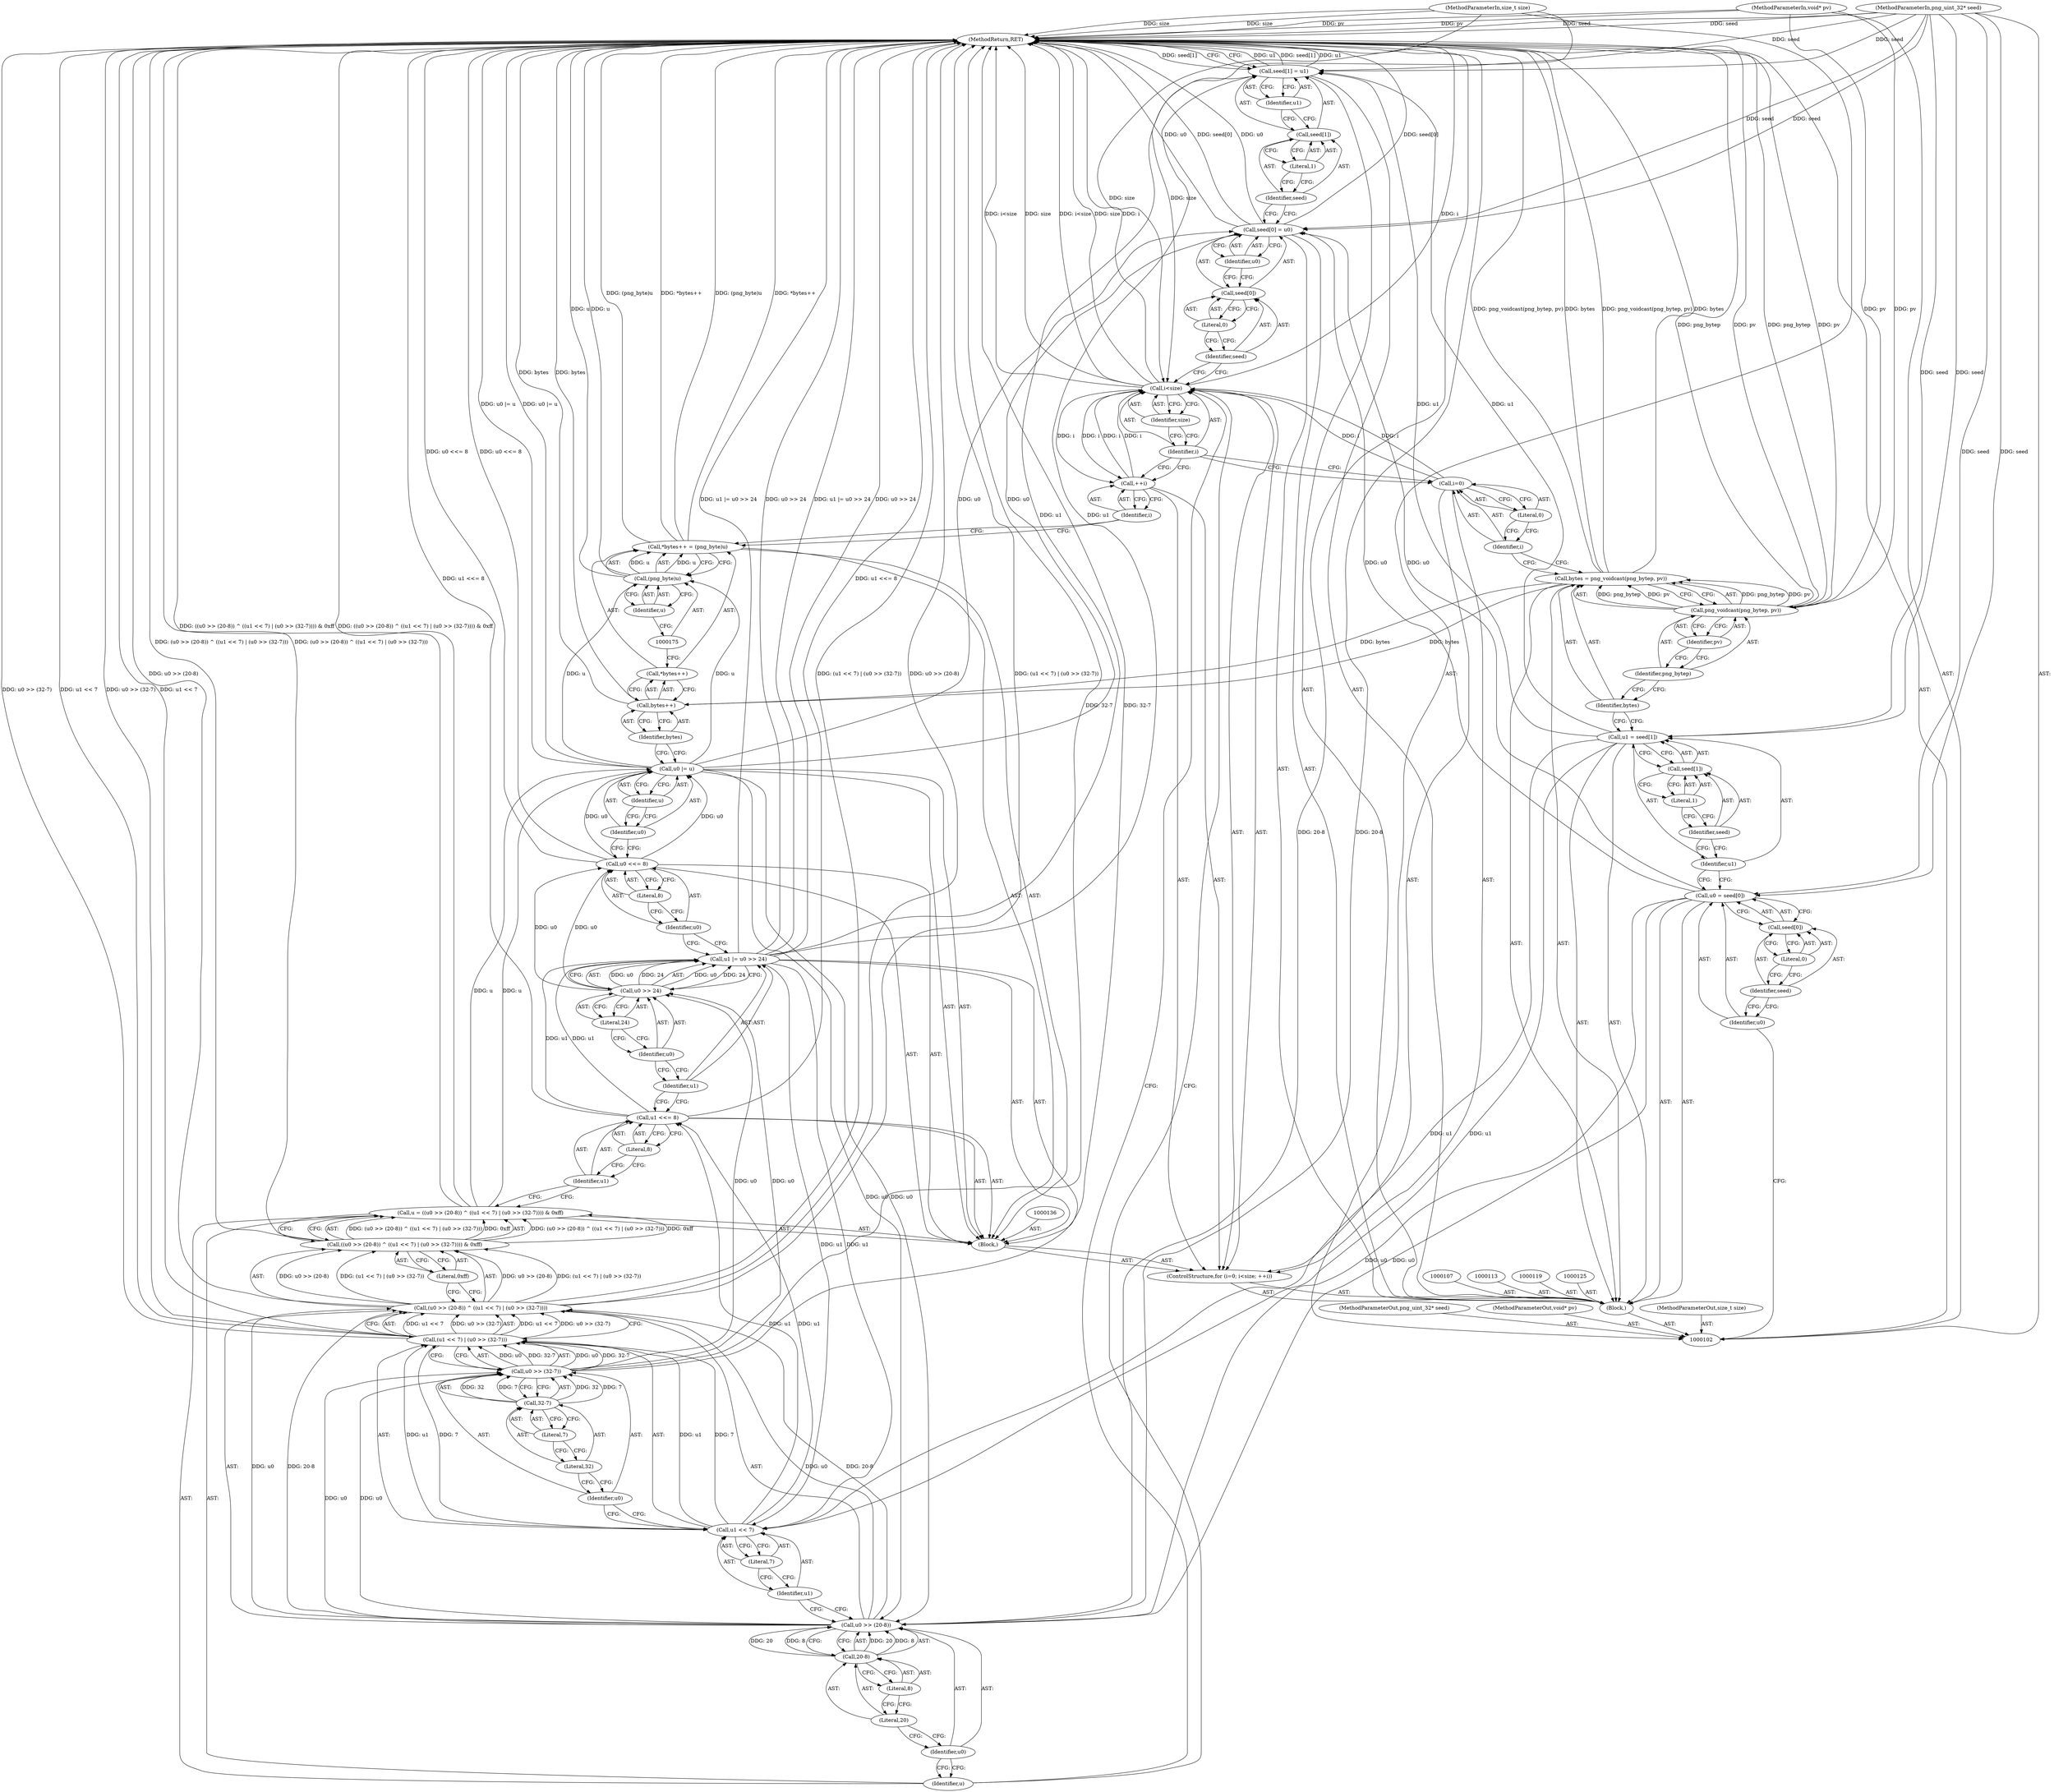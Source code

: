 digraph "1_Android_9d4853418ab2f754c2b63e091c29c5529b8b86ca_170" {
"1000187" [label="(MethodReturn,RET)"];
"1000103" [label="(MethodParameterIn,png_uint_32* seed)"];
"1000270" [label="(MethodParameterOut,png_uint_32* seed)"];
"1000104" [label="(MethodParameterIn,void* pv)"];
"1000271" [label="(MethodParameterOut,void* pv)"];
"1000105" [label="(MethodParameterIn,size_t size)"];
"1000272" [label="(MethodParameterOut,size_t size)"];
"1000126" [label="(ControlStructure,for (i=0; i<size; ++i))"];
"1000130" [label="(Call,i<size)"];
"1000131" [label="(Identifier,i)"];
"1000132" [label="(Identifier,size)"];
"1000133" [label="(Call,++i)"];
"1000134" [label="(Identifier,i)"];
"1000127" [label="(Call,i=0)"];
"1000128" [label="(Identifier,i)"];
"1000129" [label="(Literal,0)"];
"1000137" [label="(Call,u = ((u0 >> (20-8)) ^ ((u1 << 7) | (u0 >> (32-7)))) & 0xff)"];
"1000138" [label="(Identifier,u)"];
"1000139" [label="(Call,((u0 >> (20-8)) ^ ((u1 << 7) | (u0 >> (32-7)))) & 0xff)"];
"1000140" [label="(Call,(u0 >> (20-8)) ^ ((u1 << 7) | (u0 >> (32-7))))"];
"1000141" [label="(Call,u0 >> (20-8))"];
"1000142" [label="(Identifier,u0)"];
"1000143" [label="(Call,20-8)"];
"1000144" [label="(Literal,20)"];
"1000145" [label="(Literal,8)"];
"1000146" [label="(Call,(u1 << 7) | (u0 >> (32-7)))"];
"1000147" [label="(Call,u1 << 7)"];
"1000148" [label="(Identifier,u1)"];
"1000149" [label="(Literal,7)"];
"1000150" [label="(Call,u0 >> (32-7))"];
"1000151" [label="(Identifier,u0)"];
"1000135" [label="(Block,)"];
"1000152" [label="(Call,32-7)"];
"1000153" [label="(Literal,32)"];
"1000154" [label="(Literal,7)"];
"1000155" [label="(Literal,0xff)"];
"1000158" [label="(Literal,8)"];
"1000156" [label="(Call,u1 <<= 8)"];
"1000157" [label="(Identifier,u1)"];
"1000161" [label="(Call,u0 >> 24)"];
"1000162" [label="(Identifier,u0)"];
"1000163" [label="(Literal,24)"];
"1000159" [label="(Call,u1 |= u0 >> 24)"];
"1000160" [label="(Identifier,u1)"];
"1000166" [label="(Literal,8)"];
"1000164" [label="(Call,u0 <<= 8)"];
"1000165" [label="(Identifier,u0)"];
"1000169" [label="(Identifier,u)"];
"1000167" [label="(Call,u0 |= u)"];
"1000168" [label="(Identifier,u0)"];
"1000170" [label="(Call,*bytes++ = (png_byte)u)"];
"1000171" [label="(Call,*bytes++)"];
"1000174" [label="(Call,(png_byte)u)"];
"1000172" [label="(Call,bytes++)"];
"1000173" [label="(Identifier,bytes)"];
"1000176" [label="(Identifier,u)"];
"1000106" [label="(Block,)"];
"1000181" [label="(Identifier,u0)"];
"1000177" [label="(Call,seed[0] = u0)"];
"1000178" [label="(Call,seed[0])"];
"1000179" [label="(Identifier,seed)"];
"1000180" [label="(Literal,0)"];
"1000186" [label="(Identifier,u1)"];
"1000182" [label="(Call,seed[1] = u1)"];
"1000183" [label="(Call,seed[1])"];
"1000184" [label="(Identifier,seed)"];
"1000185" [label="(Literal,1)"];
"1000108" [label="(Call,u0 = seed[0])"];
"1000109" [label="(Identifier,u0)"];
"1000110" [label="(Call,seed[0])"];
"1000111" [label="(Identifier,seed)"];
"1000112" [label="(Literal,0)"];
"1000114" [label="(Call,u1 = seed[1])"];
"1000115" [label="(Identifier,u1)"];
"1000116" [label="(Call,seed[1])"];
"1000117" [label="(Identifier,seed)"];
"1000118" [label="(Literal,1)"];
"1000120" [label="(Call,bytes = png_voidcast(png_bytep, pv))"];
"1000121" [label="(Identifier,bytes)"];
"1000122" [label="(Call,png_voidcast(png_bytep, pv))"];
"1000123" [label="(Identifier,png_bytep)"];
"1000124" [label="(Identifier,pv)"];
"1000187" -> "1000102"  [label="AST: "];
"1000187" -> "1000182"  [label="CFG: "];
"1000104" -> "1000187"  [label="DDG: pv"];
"1000105" -> "1000187"  [label="DDG: size"];
"1000177" -> "1000187"  [label="DDG: u0"];
"1000177" -> "1000187"  [label="DDG: seed[0]"];
"1000120" -> "1000187"  [label="DDG: bytes"];
"1000120" -> "1000187"  [label="DDG: png_voidcast(png_bytep, pv)"];
"1000174" -> "1000187"  [label="DDG: u"];
"1000156" -> "1000187"  [label="DDG: u1 <<= 8"];
"1000140" -> "1000187"  [label="DDG: (u1 << 7) | (u0 >> (32-7))"];
"1000140" -> "1000187"  [label="DDG: u0 >> (20-8)"];
"1000159" -> "1000187"  [label="DDG: u1 |= u0 >> 24"];
"1000159" -> "1000187"  [label="DDG: u0 >> 24"];
"1000130" -> "1000187"  [label="DDG: i<size"];
"1000130" -> "1000187"  [label="DDG: size"];
"1000130" -> "1000187"  [label="DDG: i"];
"1000164" -> "1000187"  [label="DDG: u0 <<= 8"];
"1000182" -> "1000187"  [label="DDG: u1"];
"1000182" -> "1000187"  [label="DDG: seed[1]"];
"1000122" -> "1000187"  [label="DDG: png_bytep"];
"1000122" -> "1000187"  [label="DDG: pv"];
"1000137" -> "1000187"  [label="DDG: ((u0 >> (20-8)) ^ ((u1 << 7) | (u0 >> (32-7)))) & 0xff"];
"1000139" -> "1000187"  [label="DDG: (u0 >> (20-8)) ^ ((u1 << 7) | (u0 >> (32-7)))"];
"1000150" -> "1000187"  [label="DDG: 32-7"];
"1000103" -> "1000187"  [label="DDG: seed"];
"1000167" -> "1000187"  [label="DDG: u0 |= u"];
"1000172" -> "1000187"  [label="DDG: bytes"];
"1000141" -> "1000187"  [label="DDG: 20-8"];
"1000170" -> "1000187"  [label="DDG: *bytes++"];
"1000170" -> "1000187"  [label="DDG: (png_byte)u"];
"1000146" -> "1000187"  [label="DDG: u0 >> (32-7)"];
"1000146" -> "1000187"  [label="DDG: u1 << 7"];
"1000103" -> "1000102"  [label="AST: "];
"1000103" -> "1000187"  [label="DDG: seed"];
"1000103" -> "1000108"  [label="DDG: seed"];
"1000103" -> "1000114"  [label="DDG: seed"];
"1000103" -> "1000177"  [label="DDG: seed"];
"1000103" -> "1000182"  [label="DDG: seed"];
"1000270" -> "1000102"  [label="AST: "];
"1000104" -> "1000102"  [label="AST: "];
"1000104" -> "1000187"  [label="DDG: pv"];
"1000104" -> "1000122"  [label="DDG: pv"];
"1000271" -> "1000102"  [label="AST: "];
"1000105" -> "1000102"  [label="AST: "];
"1000105" -> "1000187"  [label="DDG: size"];
"1000105" -> "1000130"  [label="DDG: size"];
"1000272" -> "1000102"  [label="AST: "];
"1000126" -> "1000106"  [label="AST: "];
"1000127" -> "1000126"  [label="AST: "];
"1000130" -> "1000126"  [label="AST: "];
"1000133" -> "1000126"  [label="AST: "];
"1000135" -> "1000126"  [label="AST: "];
"1000130" -> "1000126"  [label="AST: "];
"1000130" -> "1000132"  [label="CFG: "];
"1000131" -> "1000130"  [label="AST: "];
"1000132" -> "1000130"  [label="AST: "];
"1000138" -> "1000130"  [label="CFG: "];
"1000179" -> "1000130"  [label="CFG: "];
"1000130" -> "1000187"  [label="DDG: i<size"];
"1000130" -> "1000187"  [label="DDG: size"];
"1000130" -> "1000187"  [label="DDG: i"];
"1000133" -> "1000130"  [label="DDG: i"];
"1000127" -> "1000130"  [label="DDG: i"];
"1000105" -> "1000130"  [label="DDG: size"];
"1000130" -> "1000133"  [label="DDG: i"];
"1000131" -> "1000130"  [label="AST: "];
"1000131" -> "1000127"  [label="CFG: "];
"1000131" -> "1000133"  [label="CFG: "];
"1000132" -> "1000131"  [label="CFG: "];
"1000132" -> "1000130"  [label="AST: "];
"1000132" -> "1000131"  [label="CFG: "];
"1000130" -> "1000132"  [label="CFG: "];
"1000133" -> "1000126"  [label="AST: "];
"1000133" -> "1000134"  [label="CFG: "];
"1000134" -> "1000133"  [label="AST: "];
"1000131" -> "1000133"  [label="CFG: "];
"1000133" -> "1000130"  [label="DDG: i"];
"1000130" -> "1000133"  [label="DDG: i"];
"1000134" -> "1000133"  [label="AST: "];
"1000134" -> "1000170"  [label="CFG: "];
"1000133" -> "1000134"  [label="CFG: "];
"1000127" -> "1000126"  [label="AST: "];
"1000127" -> "1000129"  [label="CFG: "];
"1000128" -> "1000127"  [label="AST: "];
"1000129" -> "1000127"  [label="AST: "];
"1000131" -> "1000127"  [label="CFG: "];
"1000127" -> "1000130"  [label="DDG: i"];
"1000128" -> "1000127"  [label="AST: "];
"1000128" -> "1000120"  [label="CFG: "];
"1000129" -> "1000128"  [label="CFG: "];
"1000129" -> "1000127"  [label="AST: "];
"1000129" -> "1000128"  [label="CFG: "];
"1000127" -> "1000129"  [label="CFG: "];
"1000137" -> "1000135"  [label="AST: "];
"1000137" -> "1000139"  [label="CFG: "];
"1000138" -> "1000137"  [label="AST: "];
"1000139" -> "1000137"  [label="AST: "];
"1000157" -> "1000137"  [label="CFG: "];
"1000137" -> "1000187"  [label="DDG: ((u0 >> (20-8)) ^ ((u1 << 7) | (u0 >> (32-7)))) & 0xff"];
"1000139" -> "1000137"  [label="DDG: (u0 >> (20-8)) ^ ((u1 << 7) | (u0 >> (32-7)))"];
"1000139" -> "1000137"  [label="DDG: 0xff"];
"1000137" -> "1000167"  [label="DDG: u"];
"1000138" -> "1000137"  [label="AST: "];
"1000138" -> "1000130"  [label="CFG: "];
"1000142" -> "1000138"  [label="CFG: "];
"1000139" -> "1000137"  [label="AST: "];
"1000139" -> "1000155"  [label="CFG: "];
"1000140" -> "1000139"  [label="AST: "];
"1000155" -> "1000139"  [label="AST: "];
"1000137" -> "1000139"  [label="CFG: "];
"1000139" -> "1000187"  [label="DDG: (u0 >> (20-8)) ^ ((u1 << 7) | (u0 >> (32-7)))"];
"1000139" -> "1000137"  [label="DDG: (u0 >> (20-8)) ^ ((u1 << 7) | (u0 >> (32-7)))"];
"1000139" -> "1000137"  [label="DDG: 0xff"];
"1000140" -> "1000139"  [label="DDG: u0 >> (20-8)"];
"1000140" -> "1000139"  [label="DDG: (u1 << 7) | (u0 >> (32-7))"];
"1000140" -> "1000139"  [label="AST: "];
"1000140" -> "1000146"  [label="CFG: "];
"1000141" -> "1000140"  [label="AST: "];
"1000146" -> "1000140"  [label="AST: "];
"1000155" -> "1000140"  [label="CFG: "];
"1000140" -> "1000187"  [label="DDG: (u1 << 7) | (u0 >> (32-7))"];
"1000140" -> "1000187"  [label="DDG: u0 >> (20-8)"];
"1000140" -> "1000139"  [label="DDG: u0 >> (20-8)"];
"1000140" -> "1000139"  [label="DDG: (u1 << 7) | (u0 >> (32-7))"];
"1000141" -> "1000140"  [label="DDG: u0"];
"1000141" -> "1000140"  [label="DDG: 20-8"];
"1000146" -> "1000140"  [label="DDG: u1 << 7"];
"1000146" -> "1000140"  [label="DDG: u0 >> (32-7)"];
"1000141" -> "1000140"  [label="AST: "];
"1000141" -> "1000143"  [label="CFG: "];
"1000142" -> "1000141"  [label="AST: "];
"1000143" -> "1000141"  [label="AST: "];
"1000148" -> "1000141"  [label="CFG: "];
"1000141" -> "1000187"  [label="DDG: 20-8"];
"1000141" -> "1000140"  [label="DDG: u0"];
"1000141" -> "1000140"  [label="DDG: 20-8"];
"1000167" -> "1000141"  [label="DDG: u0"];
"1000108" -> "1000141"  [label="DDG: u0"];
"1000143" -> "1000141"  [label="DDG: 20"];
"1000143" -> "1000141"  [label="DDG: 8"];
"1000141" -> "1000150"  [label="DDG: u0"];
"1000142" -> "1000141"  [label="AST: "];
"1000142" -> "1000138"  [label="CFG: "];
"1000144" -> "1000142"  [label="CFG: "];
"1000143" -> "1000141"  [label="AST: "];
"1000143" -> "1000145"  [label="CFG: "];
"1000144" -> "1000143"  [label="AST: "];
"1000145" -> "1000143"  [label="AST: "];
"1000141" -> "1000143"  [label="CFG: "];
"1000143" -> "1000141"  [label="DDG: 20"];
"1000143" -> "1000141"  [label="DDG: 8"];
"1000144" -> "1000143"  [label="AST: "];
"1000144" -> "1000142"  [label="CFG: "];
"1000145" -> "1000144"  [label="CFG: "];
"1000145" -> "1000143"  [label="AST: "];
"1000145" -> "1000144"  [label="CFG: "];
"1000143" -> "1000145"  [label="CFG: "];
"1000146" -> "1000140"  [label="AST: "];
"1000146" -> "1000150"  [label="CFG: "];
"1000147" -> "1000146"  [label="AST: "];
"1000150" -> "1000146"  [label="AST: "];
"1000140" -> "1000146"  [label="CFG: "];
"1000146" -> "1000187"  [label="DDG: u0 >> (32-7)"];
"1000146" -> "1000187"  [label="DDG: u1 << 7"];
"1000146" -> "1000140"  [label="DDG: u1 << 7"];
"1000146" -> "1000140"  [label="DDG: u0 >> (32-7)"];
"1000147" -> "1000146"  [label="DDG: u1"];
"1000147" -> "1000146"  [label="DDG: 7"];
"1000150" -> "1000146"  [label="DDG: u0"];
"1000150" -> "1000146"  [label="DDG: 32-7"];
"1000147" -> "1000146"  [label="AST: "];
"1000147" -> "1000149"  [label="CFG: "];
"1000148" -> "1000147"  [label="AST: "];
"1000149" -> "1000147"  [label="AST: "];
"1000151" -> "1000147"  [label="CFG: "];
"1000147" -> "1000146"  [label="DDG: u1"];
"1000147" -> "1000146"  [label="DDG: 7"];
"1000159" -> "1000147"  [label="DDG: u1"];
"1000114" -> "1000147"  [label="DDG: u1"];
"1000147" -> "1000156"  [label="DDG: u1"];
"1000148" -> "1000147"  [label="AST: "];
"1000148" -> "1000141"  [label="CFG: "];
"1000149" -> "1000148"  [label="CFG: "];
"1000149" -> "1000147"  [label="AST: "];
"1000149" -> "1000148"  [label="CFG: "];
"1000147" -> "1000149"  [label="CFG: "];
"1000150" -> "1000146"  [label="AST: "];
"1000150" -> "1000152"  [label="CFG: "];
"1000151" -> "1000150"  [label="AST: "];
"1000152" -> "1000150"  [label="AST: "];
"1000146" -> "1000150"  [label="CFG: "];
"1000150" -> "1000187"  [label="DDG: 32-7"];
"1000150" -> "1000146"  [label="DDG: u0"];
"1000150" -> "1000146"  [label="DDG: 32-7"];
"1000141" -> "1000150"  [label="DDG: u0"];
"1000152" -> "1000150"  [label="DDG: 32"];
"1000152" -> "1000150"  [label="DDG: 7"];
"1000150" -> "1000161"  [label="DDG: u0"];
"1000151" -> "1000150"  [label="AST: "];
"1000151" -> "1000147"  [label="CFG: "];
"1000153" -> "1000151"  [label="CFG: "];
"1000135" -> "1000126"  [label="AST: "];
"1000136" -> "1000135"  [label="AST: "];
"1000137" -> "1000135"  [label="AST: "];
"1000156" -> "1000135"  [label="AST: "];
"1000159" -> "1000135"  [label="AST: "];
"1000164" -> "1000135"  [label="AST: "];
"1000167" -> "1000135"  [label="AST: "];
"1000170" -> "1000135"  [label="AST: "];
"1000152" -> "1000150"  [label="AST: "];
"1000152" -> "1000154"  [label="CFG: "];
"1000153" -> "1000152"  [label="AST: "];
"1000154" -> "1000152"  [label="AST: "];
"1000150" -> "1000152"  [label="CFG: "];
"1000152" -> "1000150"  [label="DDG: 32"];
"1000152" -> "1000150"  [label="DDG: 7"];
"1000153" -> "1000152"  [label="AST: "];
"1000153" -> "1000151"  [label="CFG: "];
"1000154" -> "1000153"  [label="CFG: "];
"1000154" -> "1000152"  [label="AST: "];
"1000154" -> "1000153"  [label="CFG: "];
"1000152" -> "1000154"  [label="CFG: "];
"1000155" -> "1000139"  [label="AST: "];
"1000155" -> "1000140"  [label="CFG: "];
"1000139" -> "1000155"  [label="CFG: "];
"1000158" -> "1000156"  [label="AST: "];
"1000158" -> "1000157"  [label="CFG: "];
"1000156" -> "1000158"  [label="CFG: "];
"1000156" -> "1000135"  [label="AST: "];
"1000156" -> "1000158"  [label="CFG: "];
"1000157" -> "1000156"  [label="AST: "];
"1000158" -> "1000156"  [label="AST: "];
"1000160" -> "1000156"  [label="CFG: "];
"1000156" -> "1000187"  [label="DDG: u1 <<= 8"];
"1000147" -> "1000156"  [label="DDG: u1"];
"1000156" -> "1000159"  [label="DDG: u1"];
"1000157" -> "1000156"  [label="AST: "];
"1000157" -> "1000137"  [label="CFG: "];
"1000158" -> "1000157"  [label="CFG: "];
"1000161" -> "1000159"  [label="AST: "];
"1000161" -> "1000163"  [label="CFG: "];
"1000162" -> "1000161"  [label="AST: "];
"1000163" -> "1000161"  [label="AST: "];
"1000159" -> "1000161"  [label="CFG: "];
"1000161" -> "1000159"  [label="DDG: u0"];
"1000161" -> "1000159"  [label="DDG: 24"];
"1000150" -> "1000161"  [label="DDG: u0"];
"1000161" -> "1000164"  [label="DDG: u0"];
"1000162" -> "1000161"  [label="AST: "];
"1000162" -> "1000160"  [label="CFG: "];
"1000163" -> "1000162"  [label="CFG: "];
"1000163" -> "1000161"  [label="AST: "];
"1000163" -> "1000162"  [label="CFG: "];
"1000161" -> "1000163"  [label="CFG: "];
"1000159" -> "1000135"  [label="AST: "];
"1000159" -> "1000161"  [label="CFG: "];
"1000160" -> "1000159"  [label="AST: "];
"1000161" -> "1000159"  [label="AST: "];
"1000165" -> "1000159"  [label="CFG: "];
"1000159" -> "1000187"  [label="DDG: u1 |= u0 >> 24"];
"1000159" -> "1000187"  [label="DDG: u0 >> 24"];
"1000159" -> "1000147"  [label="DDG: u1"];
"1000156" -> "1000159"  [label="DDG: u1"];
"1000161" -> "1000159"  [label="DDG: u0"];
"1000161" -> "1000159"  [label="DDG: 24"];
"1000159" -> "1000182"  [label="DDG: u1"];
"1000160" -> "1000159"  [label="AST: "];
"1000160" -> "1000156"  [label="CFG: "];
"1000162" -> "1000160"  [label="CFG: "];
"1000166" -> "1000164"  [label="AST: "];
"1000166" -> "1000165"  [label="CFG: "];
"1000164" -> "1000166"  [label="CFG: "];
"1000164" -> "1000135"  [label="AST: "];
"1000164" -> "1000166"  [label="CFG: "];
"1000165" -> "1000164"  [label="AST: "];
"1000166" -> "1000164"  [label="AST: "];
"1000168" -> "1000164"  [label="CFG: "];
"1000164" -> "1000187"  [label="DDG: u0 <<= 8"];
"1000161" -> "1000164"  [label="DDG: u0"];
"1000164" -> "1000167"  [label="DDG: u0"];
"1000165" -> "1000164"  [label="AST: "];
"1000165" -> "1000159"  [label="CFG: "];
"1000166" -> "1000165"  [label="CFG: "];
"1000169" -> "1000167"  [label="AST: "];
"1000169" -> "1000168"  [label="CFG: "];
"1000167" -> "1000169"  [label="CFG: "];
"1000167" -> "1000135"  [label="AST: "];
"1000167" -> "1000169"  [label="CFG: "];
"1000168" -> "1000167"  [label="AST: "];
"1000169" -> "1000167"  [label="AST: "];
"1000173" -> "1000167"  [label="CFG: "];
"1000167" -> "1000187"  [label="DDG: u0 |= u"];
"1000167" -> "1000141"  [label="DDG: u0"];
"1000164" -> "1000167"  [label="DDG: u0"];
"1000137" -> "1000167"  [label="DDG: u"];
"1000167" -> "1000174"  [label="DDG: u"];
"1000167" -> "1000177"  [label="DDG: u0"];
"1000168" -> "1000167"  [label="AST: "];
"1000168" -> "1000164"  [label="CFG: "];
"1000169" -> "1000168"  [label="CFG: "];
"1000170" -> "1000135"  [label="AST: "];
"1000170" -> "1000174"  [label="CFG: "];
"1000171" -> "1000170"  [label="AST: "];
"1000174" -> "1000170"  [label="AST: "];
"1000134" -> "1000170"  [label="CFG: "];
"1000170" -> "1000187"  [label="DDG: *bytes++"];
"1000170" -> "1000187"  [label="DDG: (png_byte)u"];
"1000174" -> "1000170"  [label="DDG: u"];
"1000171" -> "1000170"  [label="AST: "];
"1000171" -> "1000172"  [label="CFG: "];
"1000172" -> "1000171"  [label="AST: "];
"1000175" -> "1000171"  [label="CFG: "];
"1000174" -> "1000170"  [label="AST: "];
"1000174" -> "1000176"  [label="CFG: "];
"1000175" -> "1000174"  [label="AST: "];
"1000176" -> "1000174"  [label="AST: "];
"1000170" -> "1000174"  [label="CFG: "];
"1000174" -> "1000187"  [label="DDG: u"];
"1000174" -> "1000170"  [label="DDG: u"];
"1000167" -> "1000174"  [label="DDG: u"];
"1000172" -> "1000171"  [label="AST: "];
"1000172" -> "1000173"  [label="CFG: "];
"1000173" -> "1000172"  [label="AST: "];
"1000171" -> "1000172"  [label="CFG: "];
"1000172" -> "1000187"  [label="DDG: bytes"];
"1000120" -> "1000172"  [label="DDG: bytes"];
"1000173" -> "1000172"  [label="AST: "];
"1000173" -> "1000167"  [label="CFG: "];
"1000172" -> "1000173"  [label="CFG: "];
"1000176" -> "1000174"  [label="AST: "];
"1000176" -> "1000175"  [label="CFG: "];
"1000174" -> "1000176"  [label="CFG: "];
"1000106" -> "1000102"  [label="AST: "];
"1000107" -> "1000106"  [label="AST: "];
"1000108" -> "1000106"  [label="AST: "];
"1000113" -> "1000106"  [label="AST: "];
"1000114" -> "1000106"  [label="AST: "];
"1000119" -> "1000106"  [label="AST: "];
"1000120" -> "1000106"  [label="AST: "];
"1000125" -> "1000106"  [label="AST: "];
"1000126" -> "1000106"  [label="AST: "];
"1000177" -> "1000106"  [label="AST: "];
"1000182" -> "1000106"  [label="AST: "];
"1000181" -> "1000177"  [label="AST: "];
"1000181" -> "1000178"  [label="CFG: "];
"1000177" -> "1000181"  [label="CFG: "];
"1000177" -> "1000106"  [label="AST: "];
"1000177" -> "1000181"  [label="CFG: "];
"1000178" -> "1000177"  [label="AST: "];
"1000181" -> "1000177"  [label="AST: "];
"1000184" -> "1000177"  [label="CFG: "];
"1000177" -> "1000187"  [label="DDG: u0"];
"1000177" -> "1000187"  [label="DDG: seed[0]"];
"1000167" -> "1000177"  [label="DDG: u0"];
"1000108" -> "1000177"  [label="DDG: u0"];
"1000103" -> "1000177"  [label="DDG: seed"];
"1000178" -> "1000177"  [label="AST: "];
"1000178" -> "1000180"  [label="CFG: "];
"1000179" -> "1000178"  [label="AST: "];
"1000180" -> "1000178"  [label="AST: "];
"1000181" -> "1000178"  [label="CFG: "];
"1000179" -> "1000178"  [label="AST: "];
"1000179" -> "1000130"  [label="CFG: "];
"1000180" -> "1000179"  [label="CFG: "];
"1000180" -> "1000178"  [label="AST: "];
"1000180" -> "1000179"  [label="CFG: "];
"1000178" -> "1000180"  [label="CFG: "];
"1000186" -> "1000182"  [label="AST: "];
"1000186" -> "1000183"  [label="CFG: "];
"1000182" -> "1000186"  [label="CFG: "];
"1000182" -> "1000106"  [label="AST: "];
"1000182" -> "1000186"  [label="CFG: "];
"1000183" -> "1000182"  [label="AST: "];
"1000186" -> "1000182"  [label="AST: "];
"1000187" -> "1000182"  [label="CFG: "];
"1000182" -> "1000187"  [label="DDG: u1"];
"1000182" -> "1000187"  [label="DDG: seed[1]"];
"1000159" -> "1000182"  [label="DDG: u1"];
"1000114" -> "1000182"  [label="DDG: u1"];
"1000103" -> "1000182"  [label="DDG: seed"];
"1000183" -> "1000182"  [label="AST: "];
"1000183" -> "1000185"  [label="CFG: "];
"1000184" -> "1000183"  [label="AST: "];
"1000185" -> "1000183"  [label="AST: "];
"1000186" -> "1000183"  [label="CFG: "];
"1000184" -> "1000183"  [label="AST: "];
"1000184" -> "1000177"  [label="CFG: "];
"1000185" -> "1000184"  [label="CFG: "];
"1000185" -> "1000183"  [label="AST: "];
"1000185" -> "1000184"  [label="CFG: "];
"1000183" -> "1000185"  [label="CFG: "];
"1000108" -> "1000106"  [label="AST: "];
"1000108" -> "1000110"  [label="CFG: "];
"1000109" -> "1000108"  [label="AST: "];
"1000110" -> "1000108"  [label="AST: "];
"1000115" -> "1000108"  [label="CFG: "];
"1000103" -> "1000108"  [label="DDG: seed"];
"1000108" -> "1000141"  [label="DDG: u0"];
"1000108" -> "1000177"  [label="DDG: u0"];
"1000109" -> "1000108"  [label="AST: "];
"1000109" -> "1000102"  [label="CFG: "];
"1000111" -> "1000109"  [label="CFG: "];
"1000110" -> "1000108"  [label="AST: "];
"1000110" -> "1000112"  [label="CFG: "];
"1000111" -> "1000110"  [label="AST: "];
"1000112" -> "1000110"  [label="AST: "];
"1000108" -> "1000110"  [label="CFG: "];
"1000111" -> "1000110"  [label="AST: "];
"1000111" -> "1000109"  [label="CFG: "];
"1000112" -> "1000111"  [label="CFG: "];
"1000112" -> "1000110"  [label="AST: "];
"1000112" -> "1000111"  [label="CFG: "];
"1000110" -> "1000112"  [label="CFG: "];
"1000114" -> "1000106"  [label="AST: "];
"1000114" -> "1000116"  [label="CFG: "];
"1000115" -> "1000114"  [label="AST: "];
"1000116" -> "1000114"  [label="AST: "];
"1000121" -> "1000114"  [label="CFG: "];
"1000103" -> "1000114"  [label="DDG: seed"];
"1000114" -> "1000147"  [label="DDG: u1"];
"1000114" -> "1000182"  [label="DDG: u1"];
"1000115" -> "1000114"  [label="AST: "];
"1000115" -> "1000108"  [label="CFG: "];
"1000117" -> "1000115"  [label="CFG: "];
"1000116" -> "1000114"  [label="AST: "];
"1000116" -> "1000118"  [label="CFG: "];
"1000117" -> "1000116"  [label="AST: "];
"1000118" -> "1000116"  [label="AST: "];
"1000114" -> "1000116"  [label="CFG: "];
"1000117" -> "1000116"  [label="AST: "];
"1000117" -> "1000115"  [label="CFG: "];
"1000118" -> "1000117"  [label="CFG: "];
"1000118" -> "1000116"  [label="AST: "];
"1000118" -> "1000117"  [label="CFG: "];
"1000116" -> "1000118"  [label="CFG: "];
"1000120" -> "1000106"  [label="AST: "];
"1000120" -> "1000122"  [label="CFG: "];
"1000121" -> "1000120"  [label="AST: "];
"1000122" -> "1000120"  [label="AST: "];
"1000128" -> "1000120"  [label="CFG: "];
"1000120" -> "1000187"  [label="DDG: bytes"];
"1000120" -> "1000187"  [label="DDG: png_voidcast(png_bytep, pv)"];
"1000122" -> "1000120"  [label="DDG: png_bytep"];
"1000122" -> "1000120"  [label="DDG: pv"];
"1000120" -> "1000172"  [label="DDG: bytes"];
"1000121" -> "1000120"  [label="AST: "];
"1000121" -> "1000114"  [label="CFG: "];
"1000123" -> "1000121"  [label="CFG: "];
"1000122" -> "1000120"  [label="AST: "];
"1000122" -> "1000124"  [label="CFG: "];
"1000123" -> "1000122"  [label="AST: "];
"1000124" -> "1000122"  [label="AST: "];
"1000120" -> "1000122"  [label="CFG: "];
"1000122" -> "1000187"  [label="DDG: png_bytep"];
"1000122" -> "1000187"  [label="DDG: pv"];
"1000122" -> "1000120"  [label="DDG: png_bytep"];
"1000122" -> "1000120"  [label="DDG: pv"];
"1000104" -> "1000122"  [label="DDG: pv"];
"1000123" -> "1000122"  [label="AST: "];
"1000123" -> "1000121"  [label="CFG: "];
"1000124" -> "1000123"  [label="CFG: "];
"1000124" -> "1000122"  [label="AST: "];
"1000124" -> "1000123"  [label="CFG: "];
"1000122" -> "1000124"  [label="CFG: "];
}

